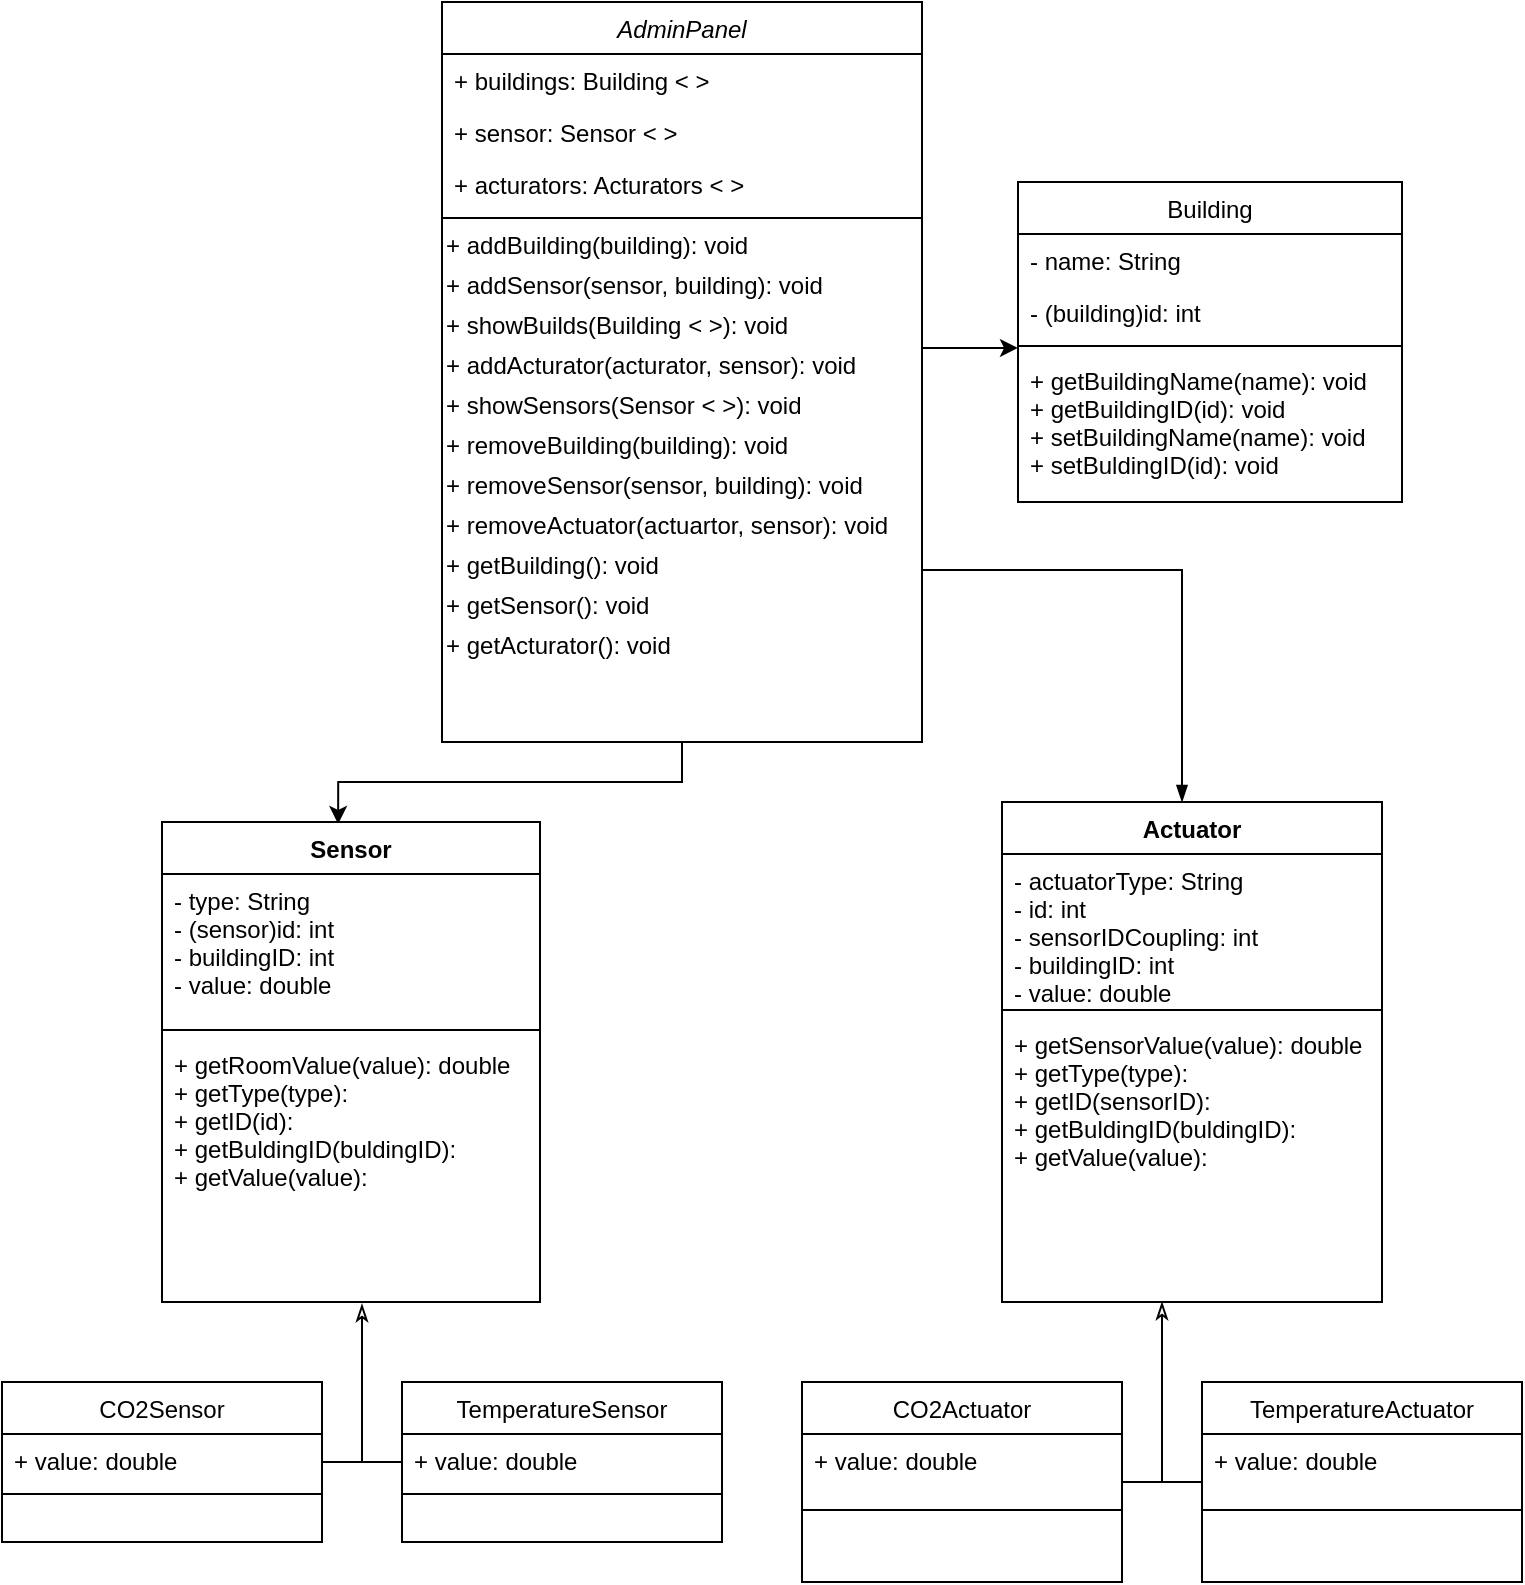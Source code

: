 <mxfile version="13.10.0" type="github">
  <diagram id="C5RBs43oDa-KdzZeNtuy" name="Page-1">
    <mxGraphModel dx="1113" dy="639" grid="1" gridSize="10" guides="1" tooltips="1" connect="1" arrows="1" fold="1" page="1" pageScale="1" pageWidth="827" pageHeight="1169" math="0" shadow="0">
      <root>
        <mxCell id="WIyWlLk6GJQsqaUBKTNV-0" />
        <mxCell id="WIyWlLk6GJQsqaUBKTNV-1" parent="WIyWlLk6GJQsqaUBKTNV-0" />
        <mxCell id="npe_JNPMZhpaG54H4Mhz-0" style="edgeStyle=orthogonalEdgeStyle;rounded=0;orthogonalLoop=1;jettySize=auto;html=1;entryX=0;entryY=-0.041;entryDx=0;entryDy=0;entryPerimeter=0;" edge="1" parent="WIyWlLk6GJQsqaUBKTNV-1" source="zkfFHV4jXpPFQw0GAbJ--0" target="zkfFHV4jXpPFQw0GAbJ--24">
          <mxGeometry relative="1" as="geometry">
            <Array as="points">
              <mxPoint x="470" y="203" />
              <mxPoint x="470" y="203" />
            </Array>
          </mxGeometry>
        </mxCell>
        <mxCell id="npe_JNPMZhpaG54H4Mhz-1" style="edgeStyle=orthogonalEdgeStyle;rounded=0;orthogonalLoop=1;jettySize=auto;html=1;entryX=0.466;entryY=0.004;entryDx=0;entryDy=0;entryPerimeter=0;" edge="1" parent="WIyWlLk6GJQsqaUBKTNV-1" source="zkfFHV4jXpPFQw0GAbJ--0" target="-wj8ESe3phlWyd3iBcTb-10">
          <mxGeometry relative="1" as="geometry" />
        </mxCell>
        <mxCell id="npe_JNPMZhpaG54H4Mhz-28" style="edgeStyle=orthogonalEdgeStyle;rounded=0;orthogonalLoop=1;jettySize=auto;html=1;endArrow=blockThin;endFill=1;" edge="1" parent="WIyWlLk6GJQsqaUBKTNV-1" target="npe_JNPMZhpaG54H4Mhz-2">
          <mxGeometry relative="1" as="geometry">
            <mxPoint x="460" y="314" as="sourcePoint" />
            <mxPoint x="595" y="424" as="targetPoint" />
            <Array as="points">
              <mxPoint x="590" y="314" />
            </Array>
          </mxGeometry>
        </mxCell>
        <mxCell id="zkfFHV4jXpPFQw0GAbJ--0" value="AdminPanel" style="swimlane;fontStyle=2;align=center;verticalAlign=top;childLayout=stackLayout;horizontal=1;startSize=26;horizontalStack=0;resizeParent=1;resizeLast=0;collapsible=1;marginBottom=0;rounded=0;shadow=0;strokeWidth=1;" parent="WIyWlLk6GJQsqaUBKTNV-1" vertex="1">
          <mxGeometry x="220" y="30" width="240" height="370" as="geometry">
            <mxRectangle x="230" y="140" width="160" height="26" as="alternateBounds" />
          </mxGeometry>
        </mxCell>
        <mxCell id="zkfFHV4jXpPFQw0GAbJ--1" value="+ buildings: Building &lt; &gt;&#xa;" style="text;align=left;verticalAlign=top;spacingLeft=4;spacingRight=4;overflow=hidden;rotatable=0;points=[[0,0.5],[1,0.5]];portConstraint=eastwest;" parent="zkfFHV4jXpPFQw0GAbJ--0" vertex="1">
          <mxGeometry y="26" width="240" height="26" as="geometry" />
        </mxCell>
        <mxCell id="zkfFHV4jXpPFQw0GAbJ--2" value="+ sensor: Sensor &lt; &gt;" style="text;align=left;verticalAlign=top;spacingLeft=4;spacingRight=4;overflow=hidden;rotatable=0;points=[[0,0.5],[1,0.5]];portConstraint=eastwest;rounded=0;shadow=0;html=0;" parent="zkfFHV4jXpPFQw0GAbJ--0" vertex="1">
          <mxGeometry y="52" width="240" height="26" as="geometry" />
        </mxCell>
        <mxCell id="zkfFHV4jXpPFQw0GAbJ--3" value="+ acturators: Acturators &lt; &gt;" style="text;align=left;verticalAlign=top;spacingLeft=4;spacingRight=4;overflow=hidden;rotatable=0;points=[[0,0.5],[1,0.5]];portConstraint=eastwest;rounded=0;shadow=0;html=0;" parent="zkfFHV4jXpPFQw0GAbJ--0" vertex="1">
          <mxGeometry y="78" width="240" height="26" as="geometry" />
        </mxCell>
        <mxCell id="zkfFHV4jXpPFQw0GAbJ--4" value="" style="line;html=1;strokeWidth=1;align=left;verticalAlign=middle;spacingTop=-1;spacingLeft=3;spacingRight=3;rotatable=0;labelPosition=right;points=[];portConstraint=eastwest;" parent="zkfFHV4jXpPFQw0GAbJ--0" vertex="1">
          <mxGeometry y="104" width="240" height="8" as="geometry" />
        </mxCell>
        <mxCell id="-wj8ESe3phlWyd3iBcTb-2" value="+ addBuilding(building): void" style="text;html=1;align=left;verticalAlign=middle;resizable=0;points=[];autosize=1;" parent="zkfFHV4jXpPFQw0GAbJ--0" vertex="1">
          <mxGeometry y="112" width="240" height="20" as="geometry" />
        </mxCell>
        <mxCell id="-wj8ESe3phlWyd3iBcTb-3" value="+ addSensor(sensor, building): void" style="text;html=1;align=left;verticalAlign=middle;resizable=0;points=[];autosize=1;" parent="zkfFHV4jXpPFQw0GAbJ--0" vertex="1">
          <mxGeometry y="132" width="240" height="20" as="geometry" />
        </mxCell>
        <mxCell id="-wj8ESe3phlWyd3iBcTb-8" value="+ showBuilds(Building &amp;lt; &amp;gt;): void" style="text;html=1;align=left;verticalAlign=middle;resizable=0;points=[];autosize=1;" parent="zkfFHV4jXpPFQw0GAbJ--0" vertex="1">
          <mxGeometry y="152" width="240" height="20" as="geometry" />
        </mxCell>
        <mxCell id="-wj8ESe3phlWyd3iBcTb-4" value="+ addActurator(acturator, sensor): void" style="text;html=1;align=left;verticalAlign=middle;resizable=0;points=[];autosize=1;" parent="zkfFHV4jXpPFQw0GAbJ--0" vertex="1">
          <mxGeometry y="172" width="240" height="20" as="geometry" />
        </mxCell>
        <mxCell id="-wj8ESe3phlWyd3iBcTb-9" value="+ showSensors(Sensor &amp;lt; &amp;gt;): void" style="text;html=1;align=left;verticalAlign=middle;resizable=0;points=[];autosize=1;" parent="zkfFHV4jXpPFQw0GAbJ--0" vertex="1">
          <mxGeometry y="192" width="240" height="20" as="geometry" />
        </mxCell>
        <mxCell id="npe_JNPMZhpaG54H4Mhz-25" value="+ removeBuilding(building): void" style="text;html=1;align=left;verticalAlign=middle;resizable=0;points=[];autosize=1;" vertex="1" parent="zkfFHV4jXpPFQw0GAbJ--0">
          <mxGeometry y="212" width="240" height="20" as="geometry" />
        </mxCell>
        <mxCell id="npe_JNPMZhpaG54H4Mhz-26" value="+ removeSensor(sensor, building): void" style="text;html=1;align=left;verticalAlign=middle;resizable=0;points=[];autosize=1;" vertex="1" parent="zkfFHV4jXpPFQw0GAbJ--0">
          <mxGeometry y="232" width="240" height="20" as="geometry" />
        </mxCell>
        <mxCell id="npe_JNPMZhpaG54H4Mhz-27" value="+ removeActuator(actuartor, sensor): void" style="text;html=1;align=left;verticalAlign=middle;resizable=0;points=[];autosize=1;" vertex="1" parent="zkfFHV4jXpPFQw0GAbJ--0">
          <mxGeometry y="252" width="240" height="20" as="geometry" />
        </mxCell>
        <mxCell id="-wj8ESe3phlWyd3iBcTb-5" value="+ getBuilding(): void" style="text;html=1;align=left;verticalAlign=middle;resizable=0;points=[];autosize=1;" parent="zkfFHV4jXpPFQw0GAbJ--0" vertex="1">
          <mxGeometry y="272" width="240" height="20" as="geometry" />
        </mxCell>
        <mxCell id="-wj8ESe3phlWyd3iBcTb-6" value="+ getSensor(): void" style="text;html=1;align=left;verticalAlign=middle;resizable=0;points=[];autosize=1;" parent="zkfFHV4jXpPFQw0GAbJ--0" vertex="1">
          <mxGeometry y="292" width="240" height="20" as="geometry" />
        </mxCell>
        <mxCell id="-wj8ESe3phlWyd3iBcTb-7" value="+ getActurator(): void" style="text;html=1;align=left;verticalAlign=middle;resizable=0;points=[];autosize=1;" parent="zkfFHV4jXpPFQw0GAbJ--0" vertex="1">
          <mxGeometry y="312" width="240" height="20" as="geometry" />
        </mxCell>
        <mxCell id="npe_JNPMZhpaG54H4Mhz-20" style="edgeStyle=orthogonalEdgeStyle;rounded=0;orthogonalLoop=1;jettySize=auto;html=1;endArrow=none;endFill=0;" edge="1" parent="WIyWlLk6GJQsqaUBKTNV-1" source="zkfFHV4jXpPFQw0GAbJ--6">
          <mxGeometry relative="1" as="geometry">
            <mxPoint x="180" y="760" as="targetPoint" />
          </mxGeometry>
        </mxCell>
        <mxCell id="zkfFHV4jXpPFQw0GAbJ--6" value="CO2Sensor" style="swimlane;fontStyle=0;align=center;verticalAlign=top;childLayout=stackLayout;horizontal=1;startSize=26;horizontalStack=0;resizeParent=1;resizeLast=0;collapsible=1;marginBottom=0;rounded=0;shadow=0;strokeWidth=1;" parent="WIyWlLk6GJQsqaUBKTNV-1" vertex="1">
          <mxGeometry y="720" width="160" height="80" as="geometry">
            <mxRectangle x="130" y="380" width="160" height="26" as="alternateBounds" />
          </mxGeometry>
        </mxCell>
        <mxCell id="zkfFHV4jXpPFQw0GAbJ--8" value="+ value: double" style="text;align=left;verticalAlign=top;spacingLeft=4;spacingRight=4;overflow=hidden;rotatable=0;points=[[0,0.5],[1,0.5]];portConstraint=eastwest;rounded=0;shadow=0;html=0;" parent="zkfFHV4jXpPFQw0GAbJ--6" vertex="1">
          <mxGeometry y="26" width="160" height="26" as="geometry" />
        </mxCell>
        <mxCell id="zkfFHV4jXpPFQw0GAbJ--9" value="" style="line;html=1;strokeWidth=1;align=left;verticalAlign=middle;spacingTop=-1;spacingLeft=3;spacingRight=3;rotatable=0;labelPosition=right;points=[];portConstraint=eastwest;" parent="zkfFHV4jXpPFQw0GAbJ--6" vertex="1">
          <mxGeometry y="52" width="160" height="8" as="geometry" />
        </mxCell>
        <mxCell id="npe_JNPMZhpaG54H4Mhz-19" style="edgeStyle=orthogonalEdgeStyle;rounded=0;orthogonalLoop=1;jettySize=auto;html=1;endArrow=classicThin;endFill=0;" edge="1" parent="WIyWlLk6GJQsqaUBKTNV-1">
          <mxGeometry relative="1" as="geometry">
            <mxPoint x="180" y="681" as="targetPoint" />
            <mxPoint x="200" y="751.0" as="sourcePoint" />
            <Array as="points">
              <mxPoint x="200" y="760" />
              <mxPoint x="180" y="760" />
            </Array>
          </mxGeometry>
        </mxCell>
        <mxCell id="zkfFHV4jXpPFQw0GAbJ--13" value="TemperatureSensor" style="swimlane;fontStyle=0;align=center;verticalAlign=top;childLayout=stackLayout;horizontal=1;startSize=26;horizontalStack=0;resizeParent=1;resizeLast=0;collapsible=1;marginBottom=0;rounded=0;shadow=0;strokeWidth=1;" parent="WIyWlLk6GJQsqaUBKTNV-1" vertex="1">
          <mxGeometry x="200" y="720" width="160" height="80" as="geometry">
            <mxRectangle x="340" y="380" width="170" height="26" as="alternateBounds" />
          </mxGeometry>
        </mxCell>
        <mxCell id="zkfFHV4jXpPFQw0GAbJ--14" value="+ value: double" style="text;align=left;verticalAlign=top;spacingLeft=4;spacingRight=4;overflow=hidden;rotatable=0;points=[[0,0.5],[1,0.5]];portConstraint=eastwest;" parent="zkfFHV4jXpPFQw0GAbJ--13" vertex="1">
          <mxGeometry y="26" width="160" height="26" as="geometry" />
        </mxCell>
        <mxCell id="zkfFHV4jXpPFQw0GAbJ--15" value="" style="line;html=1;strokeWidth=1;align=left;verticalAlign=middle;spacingTop=-1;spacingLeft=3;spacingRight=3;rotatable=0;labelPosition=right;points=[];portConstraint=eastwest;" parent="zkfFHV4jXpPFQw0GAbJ--13" vertex="1">
          <mxGeometry y="52" width="160" height="8" as="geometry" />
        </mxCell>
        <mxCell id="zkfFHV4jXpPFQw0GAbJ--17" value="Building" style="swimlane;fontStyle=0;align=center;verticalAlign=top;childLayout=stackLayout;horizontal=1;startSize=26;horizontalStack=0;resizeParent=1;resizeLast=0;collapsible=1;marginBottom=0;rounded=0;shadow=0;strokeWidth=1;" parent="WIyWlLk6GJQsqaUBKTNV-1" vertex="1">
          <mxGeometry x="508" y="120" width="192" height="160" as="geometry">
            <mxRectangle x="550" y="140" width="160" height="26" as="alternateBounds" />
          </mxGeometry>
        </mxCell>
        <mxCell id="zkfFHV4jXpPFQw0GAbJ--18" value="- name: String" style="text;align=left;verticalAlign=top;spacingLeft=4;spacingRight=4;overflow=hidden;rotatable=0;points=[[0,0.5],[1,0.5]];portConstraint=eastwest;" parent="zkfFHV4jXpPFQw0GAbJ--17" vertex="1">
          <mxGeometry y="26" width="192" height="26" as="geometry" />
        </mxCell>
        <mxCell id="zkfFHV4jXpPFQw0GAbJ--19" value="- (building)id: int" style="text;align=left;verticalAlign=top;spacingLeft=4;spacingRight=4;overflow=hidden;rotatable=0;points=[[0,0.5],[1,0.5]];portConstraint=eastwest;rounded=0;shadow=0;html=0;" parent="zkfFHV4jXpPFQw0GAbJ--17" vertex="1">
          <mxGeometry y="52" width="192" height="26" as="geometry" />
        </mxCell>
        <mxCell id="zkfFHV4jXpPFQw0GAbJ--23" value="" style="line;html=1;strokeWidth=1;align=left;verticalAlign=middle;spacingTop=-1;spacingLeft=3;spacingRight=3;rotatable=0;labelPosition=right;points=[];portConstraint=eastwest;" parent="zkfFHV4jXpPFQw0GAbJ--17" vertex="1">
          <mxGeometry y="78" width="192" height="8" as="geometry" />
        </mxCell>
        <mxCell id="zkfFHV4jXpPFQw0GAbJ--24" value="+ getBuildingName(name): void&#xa;+ getBuildingID(id): void&#xa;+ setBuildingName(name): void&#xa;+ setBuldingID(id): void" style="text;align=left;verticalAlign=top;spacingLeft=4;spacingRight=4;overflow=hidden;rotatable=0;points=[[0,0.5],[1,0.5]];portConstraint=eastwest;" parent="zkfFHV4jXpPFQw0GAbJ--17" vertex="1">
          <mxGeometry y="86" width="192" height="74" as="geometry" />
        </mxCell>
        <mxCell id="-wj8ESe3phlWyd3iBcTb-10" value="Sensor" style="swimlane;fontStyle=1;align=center;verticalAlign=top;childLayout=stackLayout;horizontal=1;startSize=26;horizontalStack=0;resizeParent=1;resizeParentMax=0;resizeLast=0;collapsible=1;marginBottom=0;" parent="WIyWlLk6GJQsqaUBKTNV-1" vertex="1">
          <mxGeometry x="80" y="440" width="189" height="240" as="geometry" />
        </mxCell>
        <mxCell id="-wj8ESe3phlWyd3iBcTb-11" value="- type: String&#xa;- (sensor)id: int&#xa;- buildingID: int&#xa;- value: double" style="text;strokeColor=none;fillColor=none;align=left;verticalAlign=top;spacingLeft=4;spacingRight=4;overflow=hidden;rotatable=0;points=[[0,0.5],[1,0.5]];portConstraint=eastwest;" parent="-wj8ESe3phlWyd3iBcTb-10" vertex="1">
          <mxGeometry y="26" width="189" height="74" as="geometry" />
        </mxCell>
        <mxCell id="-wj8ESe3phlWyd3iBcTb-12" value="" style="line;strokeWidth=1;fillColor=none;align=left;verticalAlign=middle;spacingTop=-1;spacingLeft=3;spacingRight=3;rotatable=0;labelPosition=right;points=[];portConstraint=eastwest;" parent="-wj8ESe3phlWyd3iBcTb-10" vertex="1">
          <mxGeometry y="100" width="189" height="8" as="geometry" />
        </mxCell>
        <mxCell id="-wj8ESe3phlWyd3iBcTb-13" value="+ getRoomValue(value): double&#xa;+ getType(type):&#xa;+ getID(id):&#xa;+ getBuldingID(buldingID):&#xa;+ getValue(value):" style="text;strokeColor=none;fillColor=none;align=left;verticalAlign=top;spacingLeft=4;spacingRight=4;overflow=hidden;rotatable=0;points=[[0,0.5],[1,0.5]];portConstraint=eastwest;" parent="-wj8ESe3phlWyd3iBcTb-10" vertex="1">
          <mxGeometry y="108" width="189" height="132" as="geometry" />
        </mxCell>
        <mxCell id="npe_JNPMZhpaG54H4Mhz-2" value="Actuator" style="swimlane;fontStyle=1;align=center;verticalAlign=top;childLayout=stackLayout;horizontal=1;startSize=26;horizontalStack=0;resizeParent=1;resizeParentMax=0;resizeLast=0;collapsible=1;marginBottom=0;" vertex="1" parent="WIyWlLk6GJQsqaUBKTNV-1">
          <mxGeometry x="500" y="430" width="190" height="250" as="geometry" />
        </mxCell>
        <mxCell id="npe_JNPMZhpaG54H4Mhz-3" value="- actuatorType: String&#xa;- id: int&#xa;- sensorIDCoupling: int&#xa;- buildingID: int&#xa;- value: double" style="text;strokeColor=none;fillColor=none;align=left;verticalAlign=top;spacingLeft=4;spacingRight=4;overflow=hidden;rotatable=0;points=[[0,0.5],[1,0.5]];portConstraint=eastwest;" vertex="1" parent="npe_JNPMZhpaG54H4Mhz-2">
          <mxGeometry y="26" width="190" height="74" as="geometry" />
        </mxCell>
        <mxCell id="npe_JNPMZhpaG54H4Mhz-4" value="" style="line;strokeWidth=1;fillColor=none;align=left;verticalAlign=middle;spacingTop=-1;spacingLeft=3;spacingRight=3;rotatable=0;labelPosition=right;points=[];portConstraint=eastwest;" vertex="1" parent="npe_JNPMZhpaG54H4Mhz-2">
          <mxGeometry y="100" width="190" height="8" as="geometry" />
        </mxCell>
        <mxCell id="npe_JNPMZhpaG54H4Mhz-5" value="+ getSensorValue(value): double&#xa;+ getType(type):&#xa;+ getID(sensorID):&#xa;+ getBuldingID(buldingID):&#xa;+ getValue(value):" style="text;strokeColor=none;fillColor=none;align=left;verticalAlign=top;spacingLeft=4;spacingRight=4;overflow=hidden;rotatable=0;points=[[0,0.5],[1,0.5]];portConstraint=eastwest;" vertex="1" parent="npe_JNPMZhpaG54H4Mhz-2">
          <mxGeometry y="108" width="190" height="142" as="geometry" />
        </mxCell>
        <mxCell id="npe_JNPMZhpaG54H4Mhz-22" style="edgeStyle=orthogonalEdgeStyle;rounded=0;orthogonalLoop=1;jettySize=auto;html=1;endArrow=none;endFill=0;" edge="1" parent="WIyWlLk6GJQsqaUBKTNV-1" source="npe_JNPMZhpaG54H4Mhz-8">
          <mxGeometry relative="1" as="geometry">
            <mxPoint x="580" y="760" as="targetPoint" />
          </mxGeometry>
        </mxCell>
        <mxCell id="npe_JNPMZhpaG54H4Mhz-8" value="CO2Actuator" style="swimlane;fontStyle=0;align=center;verticalAlign=top;childLayout=stackLayout;horizontal=1;startSize=26;horizontalStack=0;resizeParent=1;resizeLast=0;collapsible=1;marginBottom=0;rounded=0;shadow=0;strokeWidth=1;" vertex="1" parent="WIyWlLk6GJQsqaUBKTNV-1">
          <mxGeometry x="400" y="720" width="160" height="100" as="geometry">
            <mxRectangle x="130" y="380" width="160" height="26" as="alternateBounds" />
          </mxGeometry>
        </mxCell>
        <mxCell id="npe_JNPMZhpaG54H4Mhz-9" value="+ value: double&#xa;" style="text;align=left;verticalAlign=top;spacingLeft=4;spacingRight=4;overflow=hidden;rotatable=0;points=[[0,0.5],[1,0.5]];portConstraint=eastwest;rounded=0;shadow=0;html=0;" vertex="1" parent="npe_JNPMZhpaG54H4Mhz-8">
          <mxGeometry y="26" width="160" height="34" as="geometry" />
        </mxCell>
        <mxCell id="npe_JNPMZhpaG54H4Mhz-10" value="" style="line;html=1;strokeWidth=1;align=left;verticalAlign=middle;spacingTop=-1;spacingLeft=3;spacingRight=3;rotatable=0;labelPosition=right;points=[];portConstraint=eastwest;" vertex="1" parent="npe_JNPMZhpaG54H4Mhz-8">
          <mxGeometry y="60" width="160" height="8" as="geometry" />
        </mxCell>
        <mxCell id="npe_JNPMZhpaG54H4Mhz-21" style="edgeStyle=orthogonalEdgeStyle;rounded=0;orthogonalLoop=1;jettySize=auto;html=1;endArrow=classicThin;endFill=0;" edge="1" parent="WIyWlLk6GJQsqaUBKTNV-1">
          <mxGeometry relative="1" as="geometry">
            <mxPoint x="580" y="680" as="targetPoint" />
            <mxPoint x="600" y="750" as="sourcePoint" />
            <Array as="points">
              <mxPoint x="600" y="770" />
              <mxPoint x="580" y="770" />
            </Array>
          </mxGeometry>
        </mxCell>
        <mxCell id="npe_JNPMZhpaG54H4Mhz-11" value="TemperatureActuator" style="swimlane;fontStyle=0;align=center;verticalAlign=top;childLayout=stackLayout;horizontal=1;startSize=26;horizontalStack=0;resizeParent=1;resizeLast=0;collapsible=1;marginBottom=0;rounded=0;shadow=0;strokeWidth=1;" vertex="1" parent="WIyWlLk6GJQsqaUBKTNV-1">
          <mxGeometry x="600" y="720" width="160" height="100" as="geometry">
            <mxRectangle x="340" y="380" width="170" height="26" as="alternateBounds" />
          </mxGeometry>
        </mxCell>
        <mxCell id="npe_JNPMZhpaG54H4Mhz-12" value="+ value: double" style="text;align=left;verticalAlign=top;spacingLeft=4;spacingRight=4;overflow=hidden;rotatable=0;points=[[0,0.5],[1,0.5]];portConstraint=eastwest;" vertex="1" parent="npe_JNPMZhpaG54H4Mhz-11">
          <mxGeometry y="26" width="160" height="34" as="geometry" />
        </mxCell>
        <mxCell id="npe_JNPMZhpaG54H4Mhz-13" value="" style="line;html=1;strokeWidth=1;align=left;verticalAlign=middle;spacingTop=-1;spacingLeft=3;spacingRight=3;rotatable=0;labelPosition=right;points=[];portConstraint=eastwest;" vertex="1" parent="npe_JNPMZhpaG54H4Mhz-11">
          <mxGeometry y="60" width="160" height="8" as="geometry" />
        </mxCell>
      </root>
    </mxGraphModel>
  </diagram>
</mxfile>
